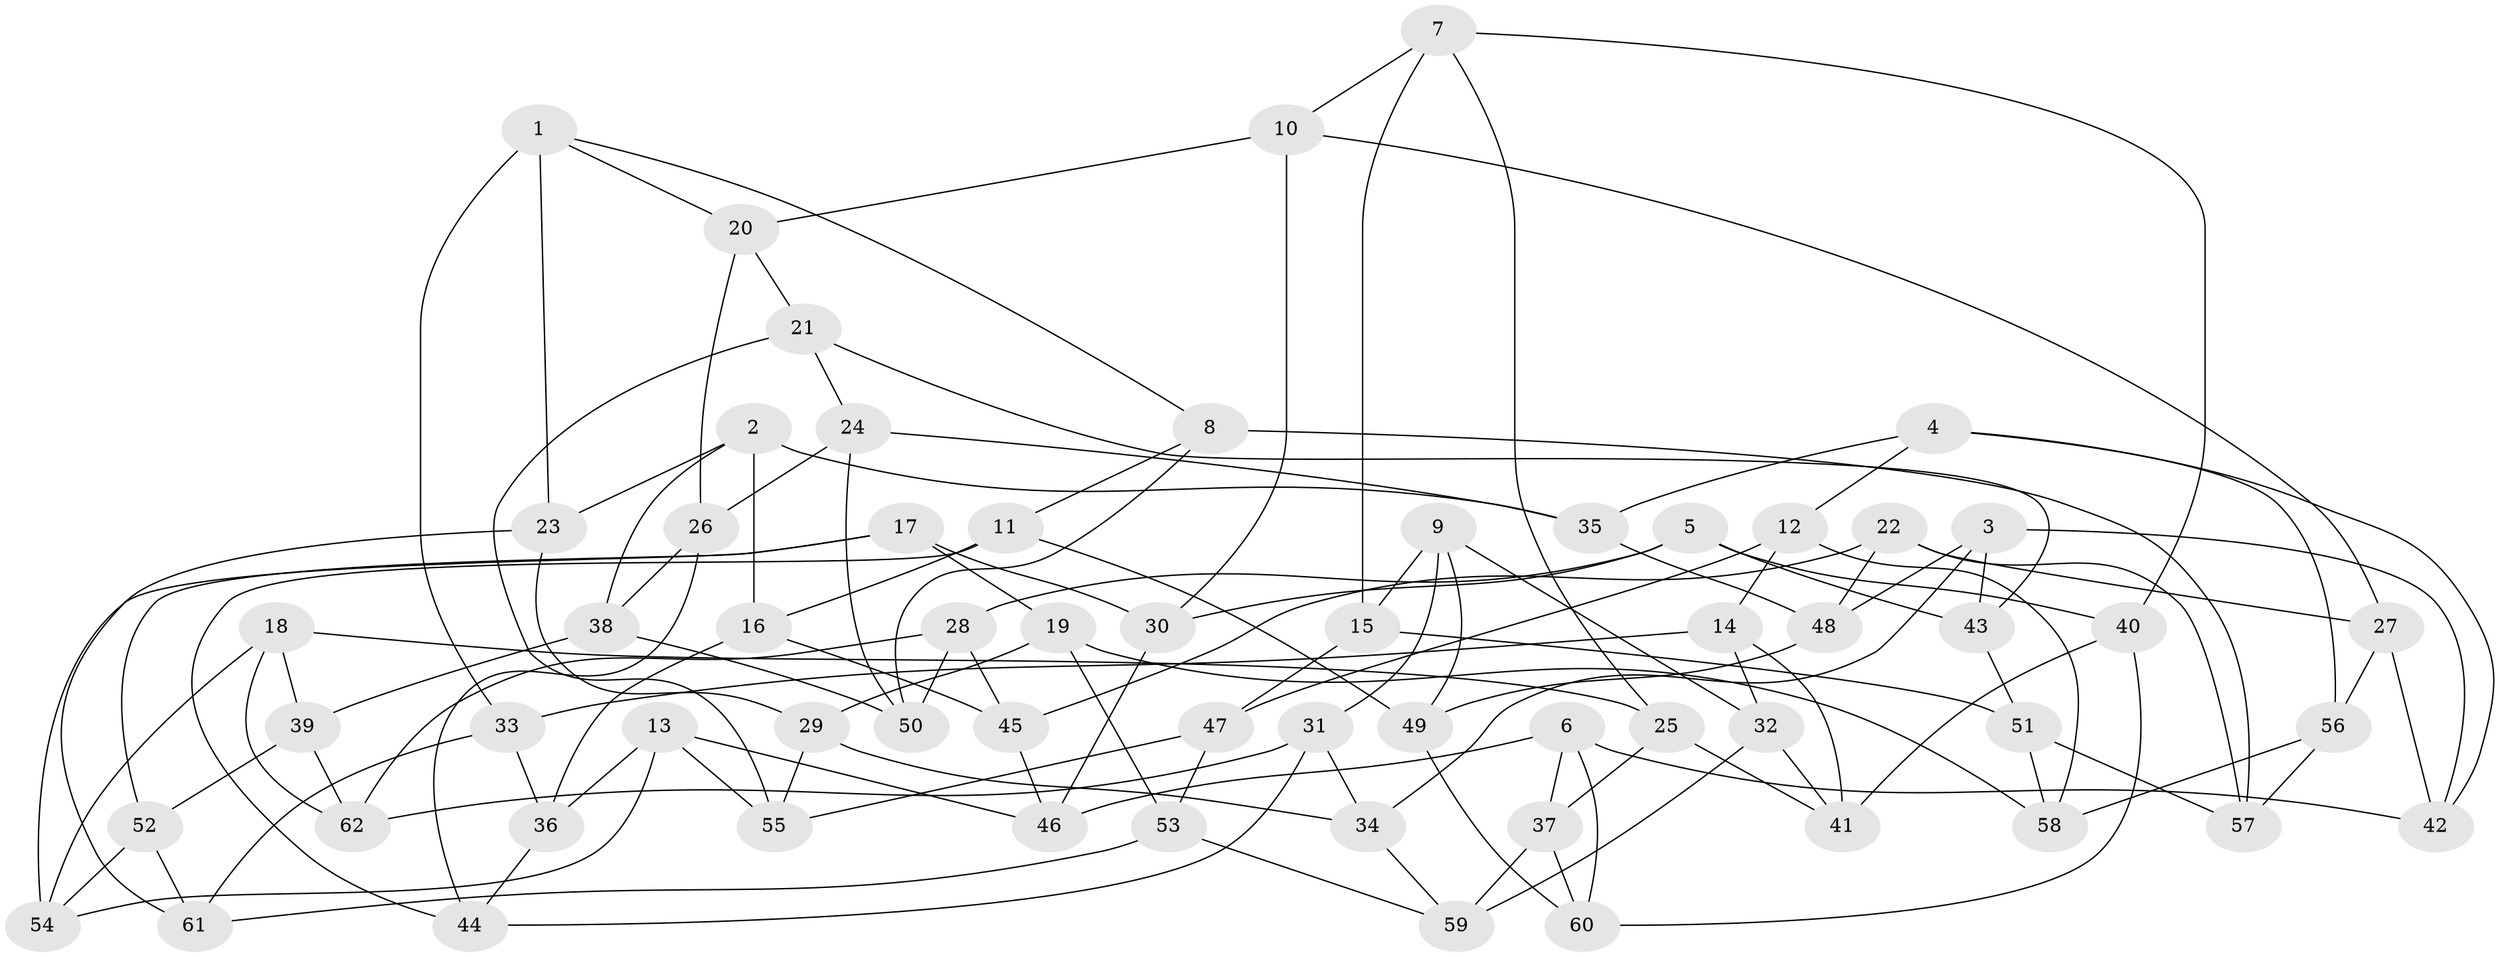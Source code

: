 // Generated by graph-tools (version 1.1) at 2025/37/03/09/25 02:37:53]
// undirected, 62 vertices, 124 edges
graph export_dot {
graph [start="1"]
  node [color=gray90,style=filled];
  1;
  2;
  3;
  4;
  5;
  6;
  7;
  8;
  9;
  10;
  11;
  12;
  13;
  14;
  15;
  16;
  17;
  18;
  19;
  20;
  21;
  22;
  23;
  24;
  25;
  26;
  27;
  28;
  29;
  30;
  31;
  32;
  33;
  34;
  35;
  36;
  37;
  38;
  39;
  40;
  41;
  42;
  43;
  44;
  45;
  46;
  47;
  48;
  49;
  50;
  51;
  52;
  53;
  54;
  55;
  56;
  57;
  58;
  59;
  60;
  61;
  62;
  1 -- 33;
  1 -- 23;
  1 -- 20;
  1 -- 8;
  2 -- 16;
  2 -- 38;
  2 -- 35;
  2 -- 23;
  3 -- 48;
  3 -- 43;
  3 -- 34;
  3 -- 42;
  4 -- 56;
  4 -- 35;
  4 -- 42;
  4 -- 12;
  5 -- 30;
  5 -- 43;
  5 -- 28;
  5 -- 40;
  6 -- 46;
  6 -- 37;
  6 -- 42;
  6 -- 60;
  7 -- 25;
  7 -- 15;
  7 -- 40;
  7 -- 10;
  8 -- 50;
  8 -- 11;
  8 -- 57;
  9 -- 32;
  9 -- 49;
  9 -- 31;
  9 -- 15;
  10 -- 20;
  10 -- 27;
  10 -- 30;
  11 -- 49;
  11 -- 44;
  11 -- 16;
  12 -- 47;
  12 -- 14;
  12 -- 58;
  13 -- 55;
  13 -- 36;
  13 -- 46;
  13 -- 54;
  14 -- 41;
  14 -- 32;
  14 -- 33;
  15 -- 51;
  15 -- 47;
  16 -- 45;
  16 -- 36;
  17 -- 52;
  17 -- 30;
  17 -- 19;
  17 -- 54;
  18 -- 54;
  18 -- 25;
  18 -- 62;
  18 -- 39;
  19 -- 29;
  19 -- 53;
  19 -- 58;
  20 -- 21;
  20 -- 26;
  21 -- 24;
  21 -- 55;
  21 -- 43;
  22 -- 27;
  22 -- 48;
  22 -- 57;
  22 -- 45;
  23 -- 61;
  23 -- 29;
  24 -- 26;
  24 -- 35;
  24 -- 50;
  25 -- 37;
  25 -- 41;
  26 -- 38;
  26 -- 44;
  27 -- 42;
  27 -- 56;
  28 -- 50;
  28 -- 62;
  28 -- 45;
  29 -- 55;
  29 -- 34;
  30 -- 46;
  31 -- 44;
  31 -- 34;
  31 -- 62;
  32 -- 41;
  32 -- 59;
  33 -- 61;
  33 -- 36;
  34 -- 59;
  35 -- 48;
  36 -- 44;
  37 -- 59;
  37 -- 60;
  38 -- 39;
  38 -- 50;
  39 -- 62;
  39 -- 52;
  40 -- 60;
  40 -- 41;
  43 -- 51;
  45 -- 46;
  47 -- 53;
  47 -- 55;
  48 -- 49;
  49 -- 60;
  51 -- 57;
  51 -- 58;
  52 -- 54;
  52 -- 61;
  53 -- 61;
  53 -- 59;
  56 -- 58;
  56 -- 57;
}
